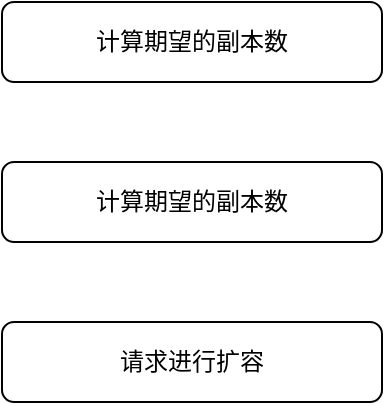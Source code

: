 <mxfile version="21.4.0" type="device">
  <diagram name="第 1 页" id="n1XFNzkz8BbFlzxkN9Cn">
    <mxGraphModel dx="1100" dy="902" grid="1" gridSize="10" guides="1" tooltips="1" connect="1" arrows="1" fold="1" page="1" pageScale="1" pageWidth="827" pageHeight="1169" math="0" shadow="0">
      <root>
        <mxCell id="0" />
        <mxCell id="1" parent="0" />
        <mxCell id="dIf3M5Mu_o8Ck2-ogFHV-1" value="请求进行扩容" style="rounded=1;whiteSpace=wrap;html=1;" vertex="1" parent="1">
          <mxGeometry x="220" y="450" width="190" height="40" as="geometry" />
        </mxCell>
        <mxCell id="dIf3M5Mu_o8Ck2-ogFHV-2" value="计算期望的副本数" style="rounded=1;whiteSpace=wrap;html=1;" vertex="1" parent="1">
          <mxGeometry x="220" y="370" width="190" height="40" as="geometry" />
        </mxCell>
        <mxCell id="dIf3M5Mu_o8Ck2-ogFHV-3" value="计算期望的副本数" style="rounded=1;whiteSpace=wrap;html=1;" vertex="1" parent="1">
          <mxGeometry x="220" y="290" width="190" height="40" as="geometry" />
        </mxCell>
      </root>
    </mxGraphModel>
  </diagram>
</mxfile>
